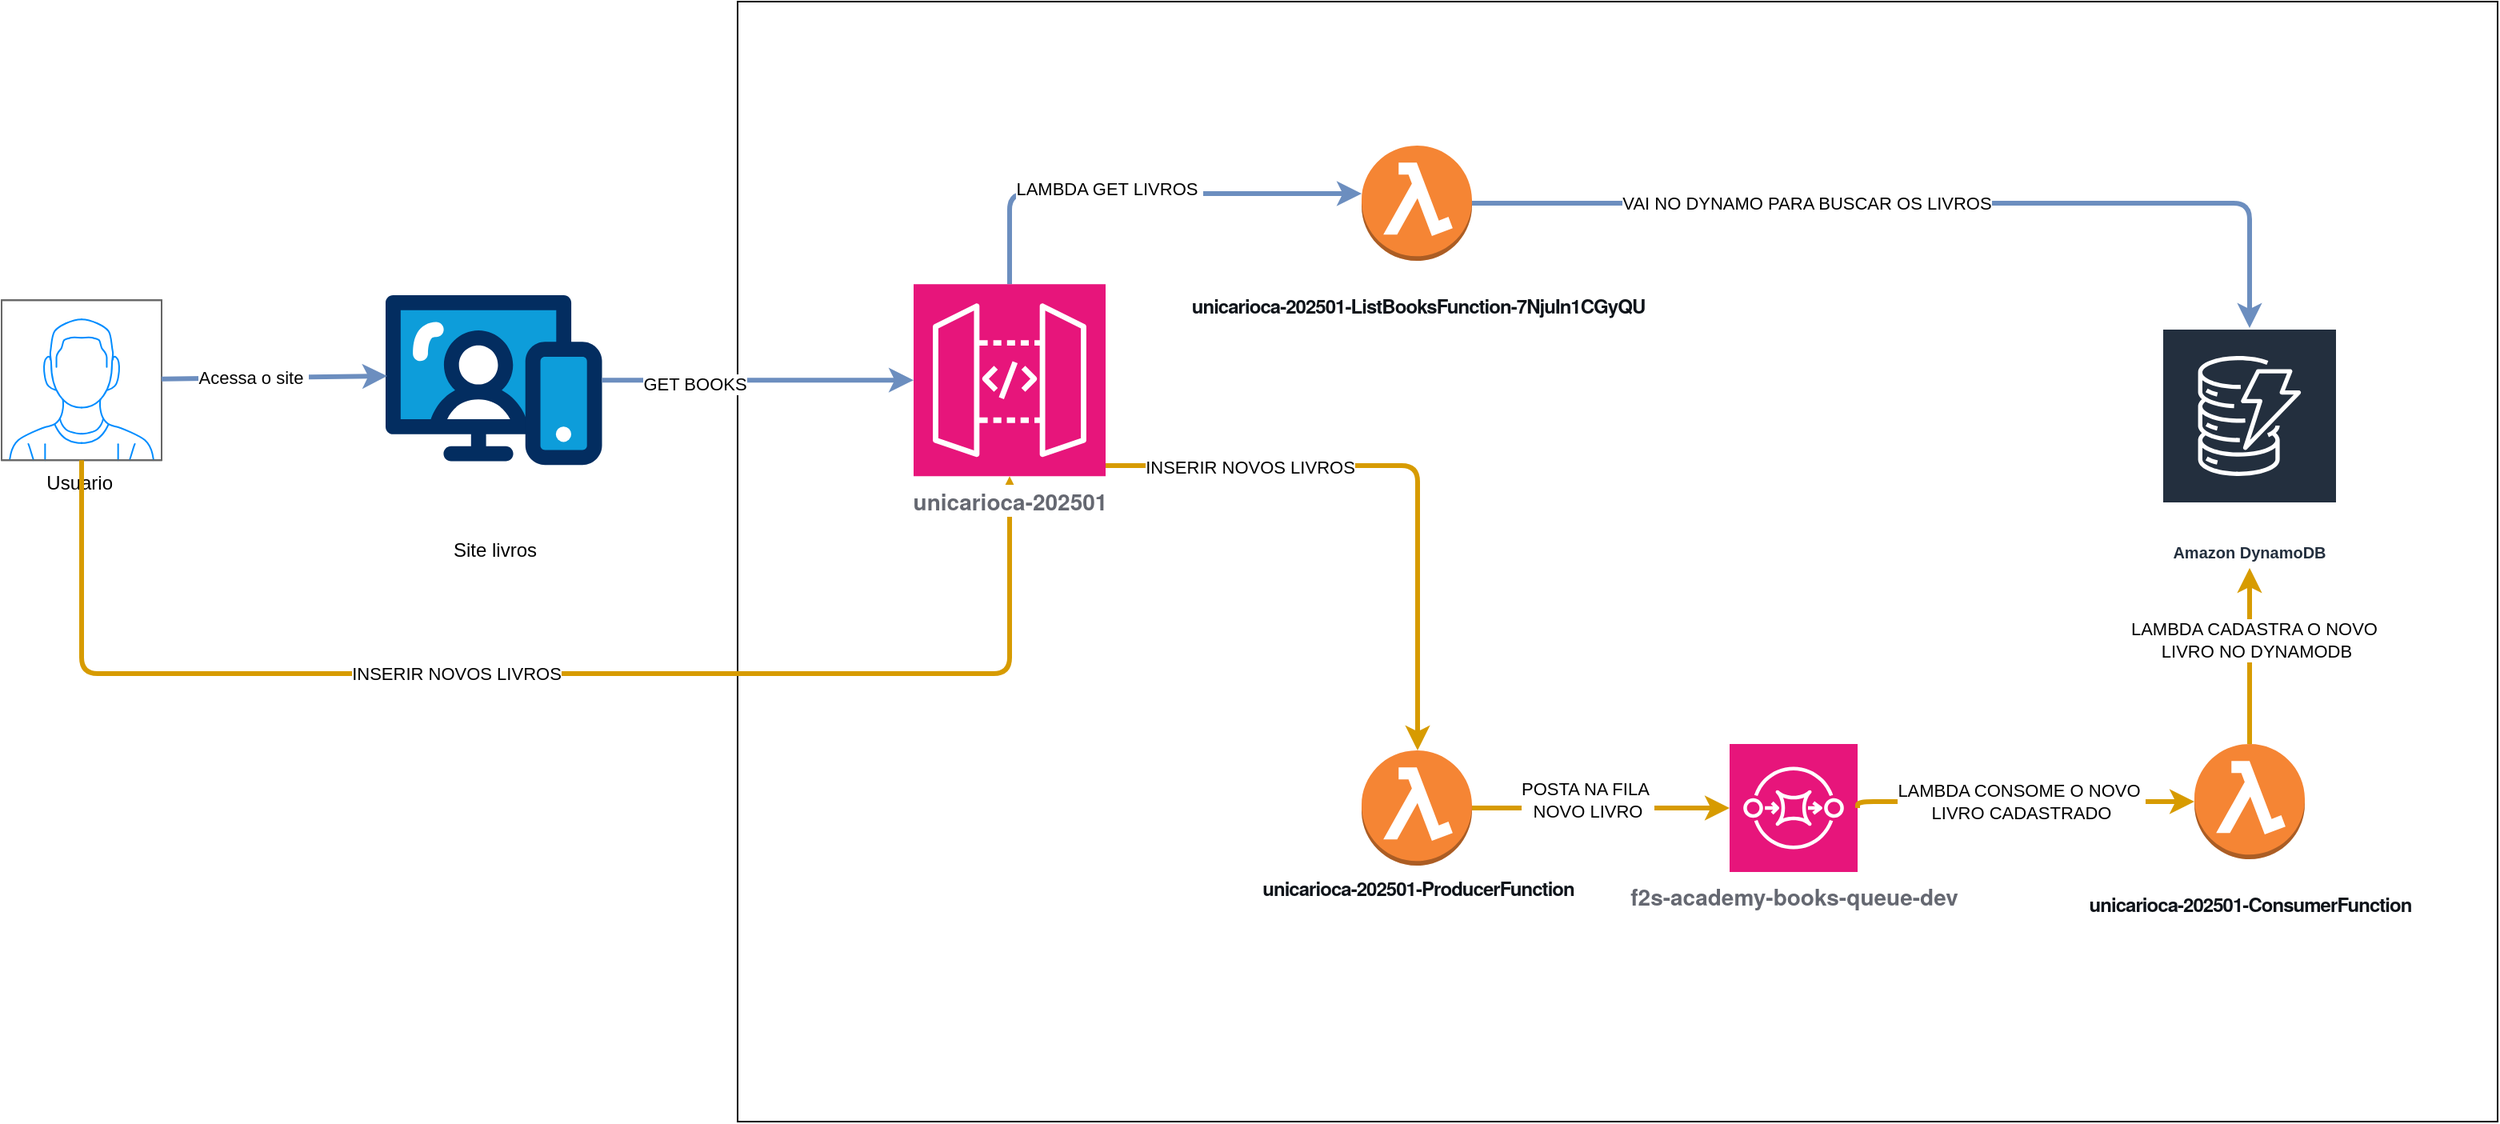 <mxfile>
    <diagram id="Rx0yvw6nCxP3Z2ogGNhY" name="Page-1">
        <mxGraphModel dx="2620" dy="691" grid="1" gridSize="10" guides="1" tooltips="1" connect="1" arrows="1" fold="1" page="1" pageScale="1" pageWidth="850" pageHeight="1100" math="0" shadow="0">
            <root>
                <mxCell id="0"/>
                <mxCell id="1" parent="0"/>
                <mxCell id="8" value="Usuario&amp;nbsp;" style="verticalLabelPosition=bottom;shadow=0;dashed=0;align=center;html=1;verticalAlign=top;strokeWidth=1;shape=mxgraph.mockup.containers.userMale;strokeColor=#666666;strokeColor2=#008cff;" vertex="1" parent="1">
                    <mxGeometry x="-430" y="276.57" width="100" height="100" as="geometry"/>
                </mxCell>
                <mxCell id="12" value="" style="rounded=0;whiteSpace=wrap;html=1;" vertex="1" parent="1">
                    <mxGeometry x="30" y="90" width="1100" height="700" as="geometry"/>
                </mxCell>
                <mxCell id="21" style="edgeStyle=orthogonalEdgeStyle;html=1;entryX=0.5;entryY=1;entryDx=0;entryDy=0;entryPerimeter=0;fillColor=#ffe6cc;strokeColor=#d79b00;strokeWidth=3;" edge="1" parent="1" source="8" target="7">
                    <mxGeometry relative="1" as="geometry">
                        <mxPoint x="-260" y="640" as="targetPoint"/>
                        <Array as="points">
                            <mxPoint x="-380" y="510"/>
                            <mxPoint x="200" y="510"/>
                        </Array>
                    </mxGeometry>
                </mxCell>
                <mxCell id="22" value="INSERIR NOVOS LIVROS" style="edgeLabel;html=1;align=center;verticalAlign=middle;resizable=0;points=[];" vertex="1" connectable="0" parent="21">
                    <mxGeometry x="-0.122" relative="1" as="geometry">
                        <mxPoint as="offset"/>
                    </mxGeometry>
                </mxCell>
                <mxCell id="29" style="edgeStyle=orthogonalEdgeStyle;html=1;fillColor=#ffe6cc;strokeColor=#d79b00;strokeWidth=3;" edge="1" parent="1" source="2" target="5">
                    <mxGeometry relative="1" as="geometry"/>
                </mxCell>
                <mxCell id="30" value="LAMBDA CADASTRA O NOVO&amp;nbsp;&lt;div&gt;LIVRO NO DYNAMODB&lt;/div&gt;" style="edgeLabel;html=1;align=center;verticalAlign=middle;resizable=0;points=[];" vertex="1" connectable="0" parent="29">
                    <mxGeometry x="0.182" y="-4" relative="1" as="geometry">
                        <mxPoint as="offset"/>
                    </mxGeometry>
                </mxCell>
                <mxCell id="2" value="&lt;div style=&quot;color: rgb(15, 20, 26); min-inline-size: 0px; word-break: break-word; padding-block-start: 1px; font-family: &amp;quot;Amazon Ember&amp;quot;, &amp;quot;Helvetica Neue&amp;quot;, Roboto, Arial, sans-serif; text-align: start; text-wrap: wrap; background-color: rgb(255, 255, 255);&quot; class=&quot;awsui_title_2qdw9_y4f8q_295 awsui_title-variant-h1_2qdw9_y4f8q_300 awsui_refresh_2qdw9_y4f8q_217&quot;&gt;&lt;h1 style=&quot;margin: 0.67em 0px; display: inline; margin-block: 0px; letter-spacing: -0.48px; line-height: 30px; overflow: hidden; text-overflow: ellipsis; text-wrap: nowrap;&quot; data-awsui-analytics-label=&quot;.awsui_heading-text_105ke_268sp_5&quot; class=&quot;awsui_heading_2qdw9_y4f8q_371 awsui_heading-variant-h1_2qdw9_y4f8q_382&quot;&gt;&lt;font style=&quot;font-size: 12px;&quot;&gt;&lt;span style=&quot;letter-spacing: -0.48px; line-height: 30px; -webkit-font-smoothing: antialiased;&quot; id=&quot;heading:r1:&quot; class=&quot;awsui_heading-text_2qdw9_y4f8q_398 awsui_heading-text_105ke_268sp_5 awsui_heading-text-variant-h1_2qdw9_y4f8q_401&quot;&gt;unicarioca-202501-ConsumerFunction&lt;/span&gt;&lt;/font&gt;&lt;/h1&gt;&lt;/div&gt;&lt;div style=&quot;align-items: center; display: flex; min-block-size: 32px; padding-block: 0px; padding-inline: 0px; color: rgb(15, 20, 26); font-family: &amp;quot;Amazon Ember&amp;quot;, &amp;quot;Helvetica Neue&amp;quot;, Roboto, Arial, sans-serif; font-size: 14px; text-align: start; text-wrap: wrap; background-color: rgb(255, 255, 255);&quot; class=&quot;awsui_actions_2qdw9_y4f8q_263 awsui_actions-variant-h1_2qdw9_y4f8q_271 awsui_refresh_2qdw9_y4f8q_217 awsui_actions-centered_2qdw9_y4f8q_268&quot;&gt;&lt;div style=&quot;display: flex; flex-flow: wrap; gap: 8px;&quot; class=&quot;awsui_root_18582_19ri3_145 awsui_horizontal_18582_19ri3_160 awsui_horizontal-xs_18582_19ri3_170&quot;&gt;&lt;/div&gt;&lt;/div&gt;" style="outlineConnect=0;dashed=0;verticalLabelPosition=bottom;verticalAlign=top;align=center;html=1;shape=mxgraph.aws3.lambda_function;fillColor=#F58534;gradientColor=none;" vertex="1" parent="1">
                    <mxGeometry x="940.5" y="554" width="69" height="72" as="geometry"/>
                </mxCell>
                <mxCell id="9" value="Site livros" style="verticalLabelPosition=bottom;aspect=fixed;html=1;shape=mxgraph.salesforce.web;" vertex="1" parent="1">
                    <mxGeometry x="-190" y="273.15" width="135.26" height="106.85" as="geometry"/>
                </mxCell>
                <mxCell id="14" style="edgeStyle=none;html=1;fillColor=#dae8fc;strokeColor=#6c8ebf;strokeWidth=3;" edge="1" parent="1" source="9" target="7">
                    <mxGeometry relative="1" as="geometry">
                        <mxPoint x="-20" y="240" as="targetPoint"/>
                    </mxGeometry>
                </mxCell>
                <mxCell id="15" value="GET BOOKS" style="edgeLabel;html=1;align=center;verticalAlign=middle;resizable=0;points=[];" vertex="1" connectable="0" parent="14">
                    <mxGeometry x="-0.417" y="-2" relative="1" as="geometry">
                        <mxPoint as="offset"/>
                    </mxGeometry>
                </mxCell>
                <mxCell id="10" style="edgeStyle=none;html=1;entryX=0.007;entryY=0.476;entryDx=0;entryDy=0;entryPerimeter=0;fillColor=#dae8fc;strokeColor=#6c8ebf;strokeWidth=3;" edge="1" parent="1" source="8" target="9">
                    <mxGeometry relative="1" as="geometry"/>
                </mxCell>
                <mxCell id="11" value="Acessa o site&amp;nbsp;" style="edgeLabel;html=1;align=center;verticalAlign=middle;resizable=0;points=[];" vertex="1" connectable="0" parent="10">
                    <mxGeometry x="-0.191" relative="1" as="geometry">
                        <mxPoint as="offset"/>
                    </mxGeometry>
                </mxCell>
                <mxCell id="3" value="&lt;span style=&quot;color: rgb(15, 20, 26); font-family: &amp;quot;Amazon Ember&amp;quot;, &amp;quot;Helvetica Neue&amp;quot;, Roboto, Arial, sans-serif; font-weight: 700; letter-spacing: -0.48px; text-align: start; background-color: rgb(255, 255, 255);&quot;&gt;&lt;font&gt;unicarioca-202501-ProducerFunction&lt;/font&gt;&lt;/span&gt;" style="outlineConnect=0;dashed=0;verticalLabelPosition=bottom;verticalAlign=top;align=center;html=1;shape=mxgraph.aws3.lambda_function;fillColor=#F58534;gradientColor=none;" vertex="1" parent="1">
                    <mxGeometry x="420" y="558" width="69" height="72" as="geometry"/>
                </mxCell>
                <mxCell id="19" style="edgeStyle=orthogonalEdgeStyle;html=1;fillColor=#dae8fc;strokeColor=#6c8ebf;strokeWidth=3;" edge="1" parent="1" source="4" target="5">
                    <mxGeometry relative="1" as="geometry"/>
                </mxCell>
                <mxCell id="20" value="VAI NO DYNAMO PARA BUSCAR OS LIVROS" style="edgeLabel;html=1;align=center;verticalAlign=middle;resizable=0;points=[];" vertex="1" connectable="0" parent="19">
                    <mxGeometry x="-0.259" relative="1" as="geometry">
                        <mxPoint as="offset"/>
                    </mxGeometry>
                </mxCell>
                <mxCell id="4" value="&lt;div style=&quot;color: rgb(15, 20, 26); min-inline-size: 0px; word-break: break-word; padding-block-start: 1px; font-family: &amp;quot;Amazon Ember&amp;quot;, &amp;quot;Helvetica Neue&amp;quot;, Roboto, Arial, sans-serif; text-align: start; text-wrap: wrap; background-color: rgb(255, 255, 255);&quot; class=&quot;awsui_title_2qdw9_y4f8q_295 awsui_title-variant-h1_2qdw9_y4f8q_300 awsui_refresh_2qdw9_y4f8q_217&quot;&gt;&lt;h1 style=&quot;margin: 0.67em 0px; display: inline; margin-block: 0px; letter-spacing: -0.48px; line-height: 30px; overflow: hidden; text-overflow: ellipsis; text-wrap: nowrap;&quot; data-awsui-analytics-label=&quot;.awsui_heading-text_105ke_268sp_5&quot; class=&quot;awsui_heading_2qdw9_y4f8q_371 awsui_heading-variant-h1_2qdw9_y4f8q_382&quot;&gt;&lt;font style=&quot;font-size: 12px;&quot;&gt;&lt;span style=&quot;letter-spacing: -0.48px; line-height: 30px; -webkit-font-smoothing: antialiased;&quot; id=&quot;heading:r1:&quot; class=&quot;awsui_heading-text_2qdw9_y4f8q_398 awsui_heading-text_105ke_268sp_5 awsui_heading-text-variant-h1_2qdw9_y4f8q_401&quot;&gt;unicarioca-202501-ListBooksFunction-7NjuIn1CGyQU&lt;/span&gt;&lt;font style=&quot;&quot; color=&quot;rgba(0, 0, 0, 0)&quot;&gt;&lt;span style=&quot;color: rgb(101, 104, 113); font-weight: 400;&quot; class=&quot;awsui_counter_2qdw9_y4f8q_426&quot;&gt;&lt;/span&gt;&lt;/font&gt;&lt;/font&gt;&lt;/h1&gt;&lt;/div&gt;&lt;div style=&quot;align-items: center; display: flex; min-block-size: 32px; padding-block: 0px; padding-inline: 0px; color: rgb(15, 20, 26); font-family: &amp;quot;Amazon Ember&amp;quot;, &amp;quot;Helvetica Neue&amp;quot;, Roboto, Arial, sans-serif; font-size: 14px; text-align: start; text-wrap: wrap; background-color: rgb(255, 255, 255);&quot; class=&quot;awsui_actions_2qdw9_y4f8q_263 awsui_actions-variant-h1_2qdw9_y4f8q_271 awsui_refresh_2qdw9_y4f8q_217 awsui_actions-centered_2qdw9_y4f8q_268&quot;&gt;&lt;div style=&quot;display: flex; flex-flow: wrap; gap: 8px;&quot; class=&quot;awsui_root_18582_19ri3_145 awsui_horizontal_18582_19ri3_160 awsui_horizontal-xs_18582_19ri3_170&quot;&gt;&lt;/div&gt;&lt;/div&gt;" style="outlineConnect=0;dashed=0;verticalLabelPosition=bottom;verticalAlign=top;align=center;html=1;shape=mxgraph.aws3.lambda_function;fillColor=#F58534;gradientColor=none;" vertex="1" parent="1">
                    <mxGeometry x="420" y="180" width="69" height="72" as="geometry"/>
                </mxCell>
                <mxCell id="5" value="Amazon DynamoDB" style="sketch=0;outlineConnect=0;fontColor=#232F3E;gradientColor=none;strokeColor=#ffffff;fillColor=#232F3E;dashed=0;verticalLabelPosition=middle;verticalAlign=bottom;align=center;html=1;whiteSpace=wrap;fontSize=10;fontStyle=1;spacing=3;shape=mxgraph.aws4.productIcon;prIcon=mxgraph.aws4.dynamodb;" vertex="1" parent="1">
                    <mxGeometry x="920" y="294" width="110" height="150" as="geometry"/>
                </mxCell>
                <mxCell id="6" value="&lt;span style=&quot;color: rgb(101, 104, 113); font-family: &amp;quot;Amazon Ember&amp;quot;, &amp;quot;Helvetica Neue&amp;quot;, Roboto, Arial, sans-serif; font-size: 14px; font-weight: 700; text-align: left; background-color: rgb(255, 255, 255);&quot;&gt;f2s-academy-books-queue-dev&lt;/span&gt;" style="sketch=0;points=[[0,0,0],[0.25,0,0],[0.5,0,0],[0.75,0,0],[1,0,0],[0,1,0],[0.25,1,0],[0.5,1,0],[0.75,1,0],[1,1,0],[0,0.25,0],[0,0.5,0],[0,0.75,0],[1,0.25,0],[1,0.5,0],[1,0.75,0]];outlineConnect=0;fontColor=#232F3E;fillColor=#E7157B;strokeColor=#ffffff;dashed=0;verticalLabelPosition=bottom;verticalAlign=top;align=center;html=1;fontSize=12;fontStyle=0;aspect=fixed;shape=mxgraph.aws4.resourceIcon;resIcon=mxgraph.aws4.sqs;" vertex="1" parent="1">
                    <mxGeometry x="650" y="554" width="80" height="80" as="geometry"/>
                </mxCell>
                <mxCell id="17" style="edgeStyle=orthogonalEdgeStyle;html=1;fillColor=#dae8fc;strokeColor=#6c8ebf;strokeWidth=3;" edge="1" parent="1" source="7" target="4">
                    <mxGeometry relative="1" as="geometry">
                        <Array as="points">
                            <mxPoint x="200" y="210"/>
                        </Array>
                    </mxGeometry>
                </mxCell>
                <mxCell id="18" value="LAMBDA GET LIVROS&amp;nbsp;" style="edgeLabel;html=1;align=center;verticalAlign=middle;resizable=0;points=[];" vertex="1" connectable="0" parent="17">
                    <mxGeometry x="-0.143" y="3" relative="1" as="geometry">
                        <mxPoint as="offset"/>
                    </mxGeometry>
                </mxCell>
                <mxCell id="23" style="edgeStyle=orthogonalEdgeStyle;html=1;fillColor=#ffe6cc;strokeColor=#d79b00;strokeWidth=3;" edge="1" parent="1" source="7" target="3">
                    <mxGeometry relative="1" as="geometry">
                        <Array as="points">
                            <mxPoint x="455" y="380"/>
                        </Array>
                    </mxGeometry>
                </mxCell>
                <mxCell id="24" value="INSERIR NOVOS LIVROS" style="edgeLabel;html=1;align=center;verticalAlign=middle;resizable=0;points=[];" vertex="1" connectable="0" parent="23">
                    <mxGeometry x="-0.517" y="-1" relative="1" as="geometry">
                        <mxPoint as="offset"/>
                    </mxGeometry>
                </mxCell>
                <mxCell id="7" value="&lt;span style=&quot;color: rgb(101, 104, 113); font-family: &amp;quot;Amazon Ember&amp;quot;, &amp;quot;Helvetica Neue&amp;quot;, Roboto, Arial, sans-serif; font-size: 14px; font-weight: 700; text-align: left; background-color: rgb(255, 255, 255);&quot;&gt;unicarioca-202501&lt;/span&gt;" style="sketch=0;points=[[0,0,0],[0.25,0,0],[0.5,0,0],[0.75,0,0],[1,0,0],[0,1,0],[0.25,1,0],[0.5,1,0],[0.75,1,0],[1,1,0],[0,0.25,0],[0,0.5,0],[0,0.75,0],[1,0.25,0],[1,0.5,0],[1,0.75,0]];outlineConnect=0;fontColor=#232F3E;fillColor=#E7157B;strokeColor=#ffffff;dashed=0;verticalLabelPosition=bottom;verticalAlign=top;align=center;html=1;fontSize=12;fontStyle=0;aspect=fixed;shape=mxgraph.aws4.resourceIcon;resIcon=mxgraph.aws4.api_gateway;" vertex="1" parent="1">
                    <mxGeometry x="140" y="266.57" width="120" height="120" as="geometry"/>
                </mxCell>
                <mxCell id="25" style="edgeStyle=orthogonalEdgeStyle;html=1;entryX=0;entryY=0.5;entryDx=0;entryDy=0;entryPerimeter=0;strokeWidth=3;fillColor=#ffe6cc;strokeColor=#d79b00;" edge="1" parent="1" source="3" target="6">
                    <mxGeometry relative="1" as="geometry"/>
                </mxCell>
                <mxCell id="26" value="POSTA NA FILA&amp;nbsp;&lt;div&gt;NOVO LIVRO&lt;/div&gt;" style="edgeLabel;html=1;align=center;verticalAlign=middle;resizable=0;points=[];" vertex="1" connectable="0" parent="25">
                    <mxGeometry x="-0.106" y="5" relative="1" as="geometry">
                        <mxPoint as="offset"/>
                    </mxGeometry>
                </mxCell>
                <mxCell id="27" style="edgeStyle=orthogonalEdgeStyle;html=1;exitX=1;exitY=0.5;exitDx=0;exitDy=0;exitPerimeter=0;entryX=0;entryY=0.5;entryDx=0;entryDy=0;entryPerimeter=0;fillColor=#ffe6cc;strokeColor=#d79b00;strokeWidth=3;" edge="1" parent="1" source="6" target="2">
                    <mxGeometry relative="1" as="geometry">
                        <Array as="points">
                            <mxPoint x="730" y="590"/>
                        </Array>
                    </mxGeometry>
                </mxCell>
                <mxCell id="28" value="LAMBDA CONSOME O NOVO&amp;nbsp;&lt;div&gt;LIVRO CADASTRADO&lt;/div&gt;" style="edgeLabel;html=1;align=center;verticalAlign=middle;resizable=0;points=[];" vertex="1" connectable="0" parent="27">
                    <mxGeometry x="-0.012" relative="1" as="geometry">
                        <mxPoint as="offset"/>
                    </mxGeometry>
                </mxCell>
            </root>
        </mxGraphModel>
    </diagram>
</mxfile>